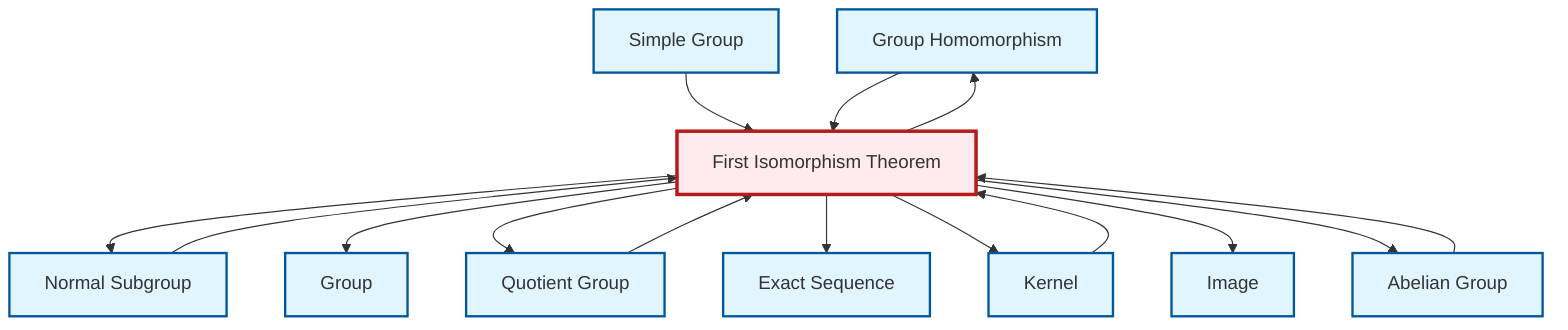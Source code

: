 graph TD
    classDef definition fill:#e1f5fe,stroke:#01579b,stroke-width:2px
    classDef theorem fill:#f3e5f5,stroke:#4a148c,stroke-width:2px
    classDef axiom fill:#fff3e0,stroke:#e65100,stroke-width:2px
    classDef example fill:#e8f5e9,stroke:#1b5e20,stroke-width:2px
    classDef current fill:#ffebee,stroke:#b71c1c,stroke-width:3px
    def-homomorphism["Group Homomorphism"]:::definition
    def-normal-subgroup["Normal Subgroup"]:::definition
    def-simple-group["Simple Group"]:::definition
    def-exact-sequence["Exact Sequence"]:::definition
    thm-first-isomorphism["First Isomorphism Theorem"]:::theorem
    def-quotient-group["Quotient Group"]:::definition
    def-abelian-group["Abelian Group"]:::definition
    def-image["Image"]:::definition
    def-group["Group"]:::definition
    def-kernel["Kernel"]:::definition
    thm-first-isomorphism --> def-normal-subgroup
    def-kernel --> thm-first-isomorphism
    def-simple-group --> thm-first-isomorphism
    thm-first-isomorphism --> def-group
    thm-first-isomorphism --> def-quotient-group
    thm-first-isomorphism --> def-homomorphism
    thm-first-isomorphism --> def-exact-sequence
    thm-first-isomorphism --> def-kernel
    def-homomorphism --> thm-first-isomorphism
    thm-first-isomorphism --> def-image
    def-normal-subgroup --> thm-first-isomorphism
    def-quotient-group --> thm-first-isomorphism
    def-abelian-group --> thm-first-isomorphism
    thm-first-isomorphism --> def-abelian-group
    class thm-first-isomorphism current